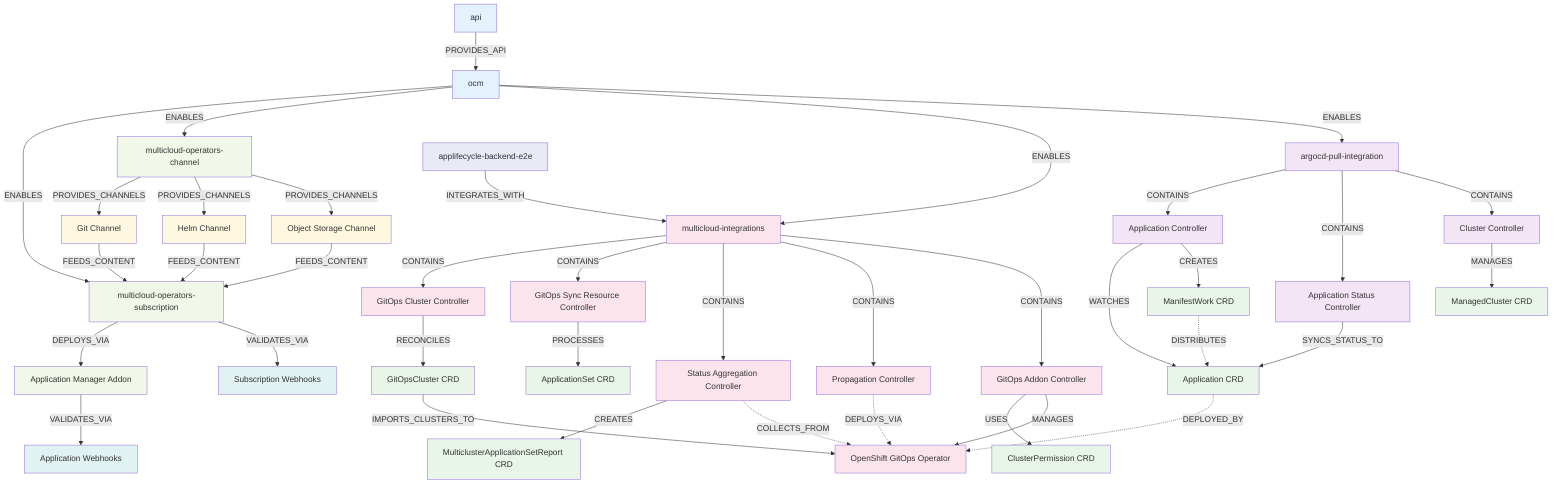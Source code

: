 graph TB
    %% RHACM Application Lifecycle - Comprehensive Architecture
    
    %% Foundation Components (for connection only)
    OCM_API[api]
    OCM[ocm]
    
    %% Model 1: Subscription Model (RHACM Native) - ARCHIVED but still used in some deployments
    MULTICLOUD_OPS_SUBSCRIPTION[multicloud-operators-subscription]
    MULTICLOUD_OPS_CHANNEL[multicloud-operators-channel]
    APPLICATION_MANAGER[Application Manager Addon]
    
    %% Channel Types (from multicloud-operators-channel)
    GIT_CHANNEL[Git Channel]
    HELM_CHANNEL[Helm Channel]
    OBJECTSTORAGE_CHANNEL[Object Storage Channel]
    
    %% Model 2: ArgoCD Push Model (from multicloud-integrations - Real Controllers & CRDs)
    MULTICLOUD_INTEGRATIONS[multicloud-integrations]
    GITOPS_CLUSTER_CTRL[GitOps Cluster Controller]
    GITOPS_SYNC_RESOURCE_CTRL[GitOps Sync Resource Controller]
    STATUS_AGGREGATION_CTRL[Status Aggregation Controller]
    PROPAGATION_CTRL[Propagation Controller]
    GITOPS_ADDON_CTRL[GitOps Addon Controller]
    GITOPS_OPERATOR[OpenShift GitOps Operator]
    
    %% ArgoCD Push Model CRDs
    GITOPS_CLUSTER_CRD[GitOpsCluster CRD]
    MULTICLUSTER_APPSET_REPORT_CRD[MulticlusterApplicationSetReport CRD]
    CLUSTER_PERMISSION_CRD[ClusterPermission CRD]
    
    %% Model 3: ArgoCD Pull Model (from argocd-pull-integration - Real Controllers & CRDs)
    ARGOCD_PULL_INTEGRATION[argocd-pull-integration]
    APPLICATION_CTRL[Application Controller]
    APPLICATION_STATUS_CTRL[Application Status Controller]
    CLUSTER_CTRL[Cluster Controller]
    
    %% ArgoCD Pull Model CRDs (ArgoCD & OCM)
    ARGOCD_APPLICATION_CRD[Application CRD]
    ARGOCD_APPLICATIONSET_CRD[ApplicationSet CRD]
    MANIFESTWORK_CRD[ManifestWork CRD]
    MANAGEDCLUSTER_CRD[ManagedCluster CRD]
    
    %% Backend Services
    APPLIFECYCLE_BACKEND_E2E[applifecycle-backend-e2e]
    
    %% Webhooks & Validation
    APP_WEBHOOKS[Application Webhooks]
    SUBSCRIPTION_WEBHOOKS[Subscription Webhooks]
    
    %% Foundation Layer
    OCM_API -->|PROVIDES_API| OCM
    
    %% Model 1: Subscription Model Flow (Connected to OCM)
    OCM -->|ENABLES| MULTICLOUD_OPS_SUBSCRIPTION
    OCM -->|ENABLES| MULTICLOUD_OPS_CHANNEL
    
    %% Channel Types Integration
    MULTICLOUD_OPS_CHANNEL -->|PROVIDES_CHANNELS| GIT_CHANNEL
    MULTICLOUD_OPS_CHANNEL -->|PROVIDES_CHANNELS| HELM_CHANNEL
    MULTICLOUD_OPS_CHANNEL -->|PROVIDES_CHANNELS| OBJECTSTORAGE_CHANNEL
    
    %% Subscription Flow
    GIT_CHANNEL -->|FEEDS_CONTENT| MULTICLOUD_OPS_SUBSCRIPTION
    HELM_CHANNEL -->|FEEDS_CONTENT| MULTICLOUD_OPS_SUBSCRIPTION
    OBJECTSTORAGE_CHANNEL -->|FEEDS_CONTENT| MULTICLOUD_OPS_SUBSCRIPTION
    MULTICLOUD_OPS_SUBSCRIPTION -->|DEPLOYS_VIA| APPLICATION_MANAGER
    
    %% Hub to Spoke - Subscription Model (remove duplicate)
    
    %% Model 2: ArgoCD Push Model Flow (Connected to ALC - Real Controllers & CRDs)
    OCM -->|ENABLES| MULTICLOUD_INTEGRATIONS
    MULTICLOUD_INTEGRATIONS -->|CONTAINS| GITOPS_CLUSTER_CTRL
    MULTICLOUD_INTEGRATIONS -->|CONTAINS| GITOPS_SYNC_RESOURCE_CTRL
    MULTICLOUD_INTEGRATIONS -->|CONTAINS| STATUS_AGGREGATION_CTRL
    MULTICLOUD_INTEGRATIONS -->|CONTAINS| PROPAGATION_CTRL
    MULTICLOUD_INTEGRATIONS -->|CONTAINS| GITOPS_ADDON_CTRL
    
    %% ArgoCD Push Model CRD Relationships
    GITOPS_CLUSTER_CTRL -->|RECONCILES| GITOPS_CLUSTER_CRD
    STATUS_AGGREGATION_CTRL -->|CREATES| MULTICLUSTER_APPSET_REPORT_CRD
    GITOPS_ADDON_CTRL -->|USES| CLUSTER_PERMISSION_CRD
    GITOPS_CLUSTER_CRD -->|IMPORTS_CLUSTERS_TO| GITOPS_OPERATOR
    GITOPS_ADDON_CTRL -->|MANAGES| GITOPS_OPERATOR
    PROPAGATION_CTRL -.->|DEPLOYS_VIA| GITOPS_OPERATOR
    STATUS_AGGREGATION_CTRL -.->|COLLECTS_FROM| GITOPS_OPERATOR
    
    %% Model 3: ArgoCD Pull Model Flow (Connected to ALC - Real Controllers & CRDs)
    OCM -->|ENABLES| ARGOCD_PULL_INTEGRATION
    ARGOCD_PULL_INTEGRATION -->|CONTAINS| APPLICATION_CTRL
    ARGOCD_PULL_INTEGRATION -->|CONTAINS| APPLICATION_STATUS_CTRL
    ARGOCD_PULL_INTEGRATION -->|CONTAINS| CLUSTER_CTRL
    
    %% ArgoCD Pull Model CRD Relationships
    APPLICATION_CTRL -->|WATCHES| ARGOCD_APPLICATION_CRD
    APPLICATION_CTRL -->|CREATES| MANIFESTWORK_CRD
    APPLICATION_STATUS_CTRL -->|SYNCS_STATUS_TO| ARGOCD_APPLICATION_CRD
    CLUSTER_CTRL -->|MANAGES| MANAGEDCLUSTER_CRD
    GITOPS_SYNC_RESOURCE_CTRL -->|PROCESSES| ARGOCD_APPLICATIONSET_CRD
    MANIFESTWORK_CRD -.->|DISTRIBUTES| ARGOCD_APPLICATION_CRD
    
    %% CRITICAL: Pull Model Connection to GitOps Operator
    ARGOCD_APPLICATION_CRD -.->|DEPLOYED_BY| GITOPS_OPERATOR
    
    %% UNIFIED ARGOCD OPERATOR ARCHITECTURE:
    %% GitOps Operator serves BOTH models:
    %% - Push Model: Hub GitOps Operator receives applications from hub controllers
    %% - Pull Model: Managed cluster GitOps Operators receive applications via ManifestWork
    %% This creates a unified ArgoCD-based deployment architecture across both models
    
    %% Webhook Integration
    MULTICLOUD_OPS_SUBSCRIPTION -->|VALIDATES_VIA| SUBSCRIPTION_WEBHOOKS
    APPLICATION_MANAGER -->|VALIDATES_VIA| APP_WEBHOOKS
    
    %% Backend Integration  
    APPLIFECYCLE_BACKEND_E2E -->|INTEGRATES_WITH| MULTICLOUD_INTEGRATIONS
    
    %% Styling
    classDef foundation fill:#e3f2fd
    classDef subscription fill:#f1f8e9
    classDef channels fill:#fff8e1
    classDef argocd_push fill:#fce4ec
    classDef argocd_pull fill:#f3e5f5
    classDef backend fill:#e8eaf6
    classDef webhooks fill:#e0f2f1
    classDef spoke fill:#fff3e0
    
    class OCM_API,OCM foundation
    class MULTICLOUD_OPS_SUBSCRIPTION,MULTICLOUD_OPS_CHANNEL,APPLICATION_MANAGER subscription
    class GIT_CHANNEL,HELM_CHANNEL,OBJECTSTORAGE_CHANNEL channels
    %% Styling with CRDs
    classDef crd fill:#e8f5e8
    
    class MULTICLOUD_INTEGRATIONS,GITOPS_CLUSTER_CTRL,GITOPS_SYNC_RESOURCE_CTRL,STATUS_AGGREGATION_CTRL,PROPAGATION_CTRL,GITOPS_ADDON_CTRL,GITOPS_OPERATOR argocd_push
    class ARGOCD_PULL_INTEGRATION,APPLICATION_CTRL,APPLICATION_STATUS_CTRL,CLUSTER_CTRL argocd_pull
    class APPLIFECYCLE_BACKEND_E2E backend
    class APP_WEBHOOKS,SUBSCRIPTION_WEBHOOKS webhooks
    class GITOPS_CLUSTER_CRD,MULTICLUSTER_APPSET_REPORT_CRD,CLUSTER_PERMISSION_CRD,ARGOCD_APPLICATION_CRD,ARGOCD_APPLICATIONSET_CRD,MANIFESTWORK_CRD,MANAGEDCLUSTER_CRD crd